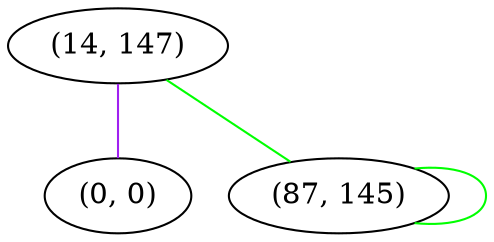 graph "" {
"(14, 147)";
"(0, 0)";
"(87, 145)";
"(14, 147)" -- "(0, 0)"  [color=purple, key=0, weight=4];
"(14, 147)" -- "(87, 145)"  [color=green, key=0, weight=2];
"(87, 145)" -- "(87, 145)"  [color=green, key=0, weight=2];
}
